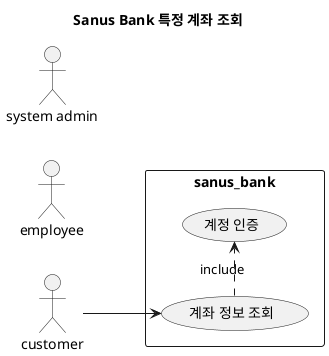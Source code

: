 @startuml
title "Sanus Bank 특정 계좌 조회"

left to right direction
skinparam packageStyle rectangle

actor "customer"
actor "employee"
actor "system admin"

package sanus_bank {
  usecase "계좌 정보 조회" as UC1
  usecase "계정 인증" as UC2
}

customer --> UC1
UC1 .> UC2 : include

@enduml